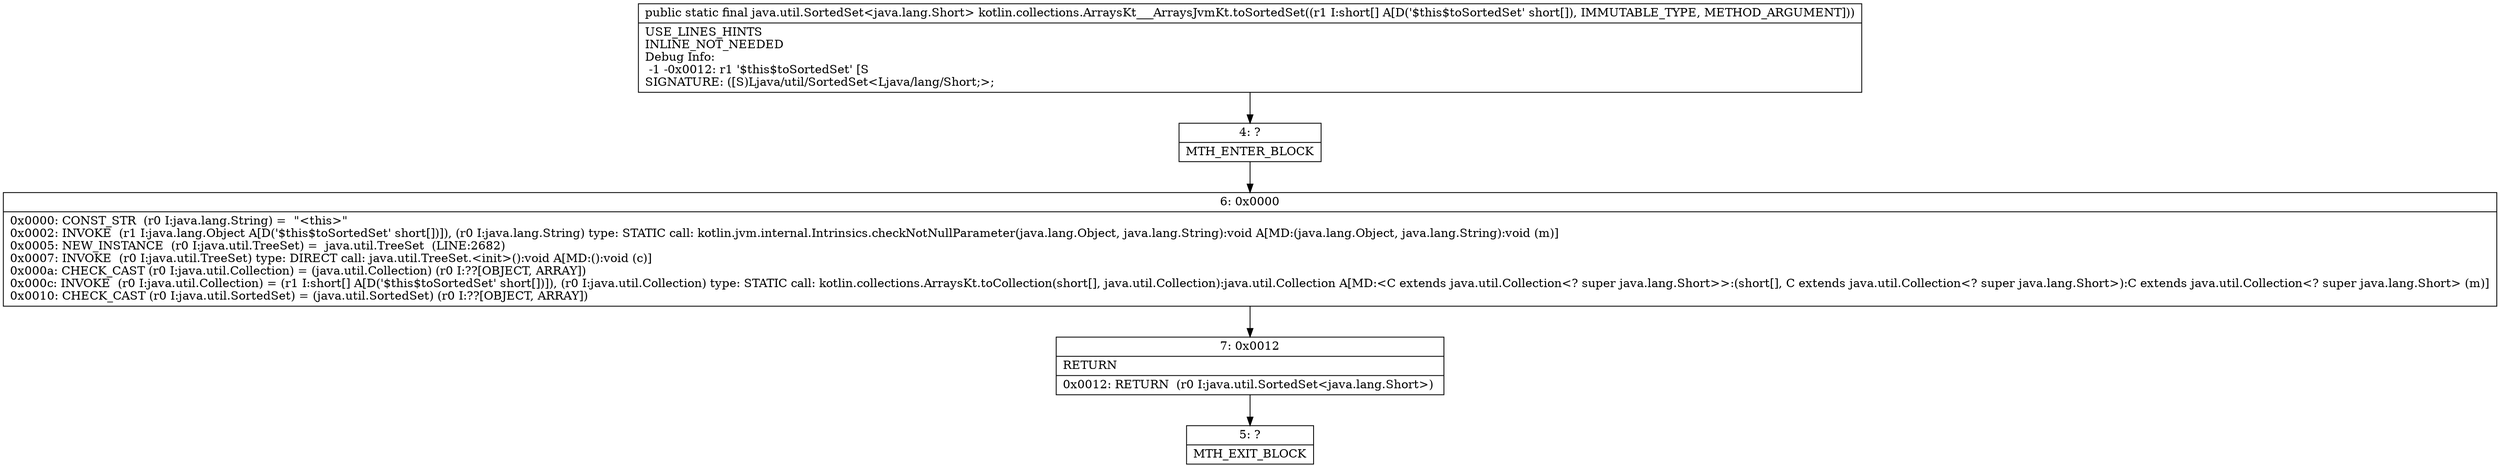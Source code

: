 digraph "CFG forkotlin.collections.ArraysKt___ArraysJvmKt.toSortedSet([S)Ljava\/util\/SortedSet;" {
Node_4 [shape=record,label="{4\:\ ?|MTH_ENTER_BLOCK\l}"];
Node_6 [shape=record,label="{6\:\ 0x0000|0x0000: CONST_STR  (r0 I:java.lang.String) =  \"\<this\>\" \l0x0002: INVOKE  (r1 I:java.lang.Object A[D('$this$toSortedSet' short[])]), (r0 I:java.lang.String) type: STATIC call: kotlin.jvm.internal.Intrinsics.checkNotNullParameter(java.lang.Object, java.lang.String):void A[MD:(java.lang.Object, java.lang.String):void (m)]\l0x0005: NEW_INSTANCE  (r0 I:java.util.TreeSet) =  java.util.TreeSet  (LINE:2682)\l0x0007: INVOKE  (r0 I:java.util.TreeSet) type: DIRECT call: java.util.TreeSet.\<init\>():void A[MD:():void (c)]\l0x000a: CHECK_CAST (r0 I:java.util.Collection) = (java.util.Collection) (r0 I:??[OBJECT, ARRAY]) \l0x000c: INVOKE  (r0 I:java.util.Collection) = (r1 I:short[] A[D('$this$toSortedSet' short[])]), (r0 I:java.util.Collection) type: STATIC call: kotlin.collections.ArraysKt.toCollection(short[], java.util.Collection):java.util.Collection A[MD:\<C extends java.util.Collection\<? super java.lang.Short\>\>:(short[], C extends java.util.Collection\<? super java.lang.Short\>):C extends java.util.Collection\<? super java.lang.Short\> (m)]\l0x0010: CHECK_CAST (r0 I:java.util.SortedSet) = (java.util.SortedSet) (r0 I:??[OBJECT, ARRAY]) \l}"];
Node_7 [shape=record,label="{7\:\ 0x0012|RETURN\l|0x0012: RETURN  (r0 I:java.util.SortedSet\<java.lang.Short\>) \l}"];
Node_5 [shape=record,label="{5\:\ ?|MTH_EXIT_BLOCK\l}"];
MethodNode[shape=record,label="{public static final java.util.SortedSet\<java.lang.Short\> kotlin.collections.ArraysKt___ArraysJvmKt.toSortedSet((r1 I:short[] A[D('$this$toSortedSet' short[]), IMMUTABLE_TYPE, METHOD_ARGUMENT]))  | USE_LINES_HINTS\lINLINE_NOT_NEEDED\lDebug Info:\l  \-1 \-0x0012: r1 '$this$toSortedSet' [S\lSIGNATURE: ([S)Ljava\/util\/SortedSet\<Ljava\/lang\/Short;\>;\l}"];
MethodNode -> Node_4;Node_4 -> Node_6;
Node_6 -> Node_7;
Node_7 -> Node_5;
}

